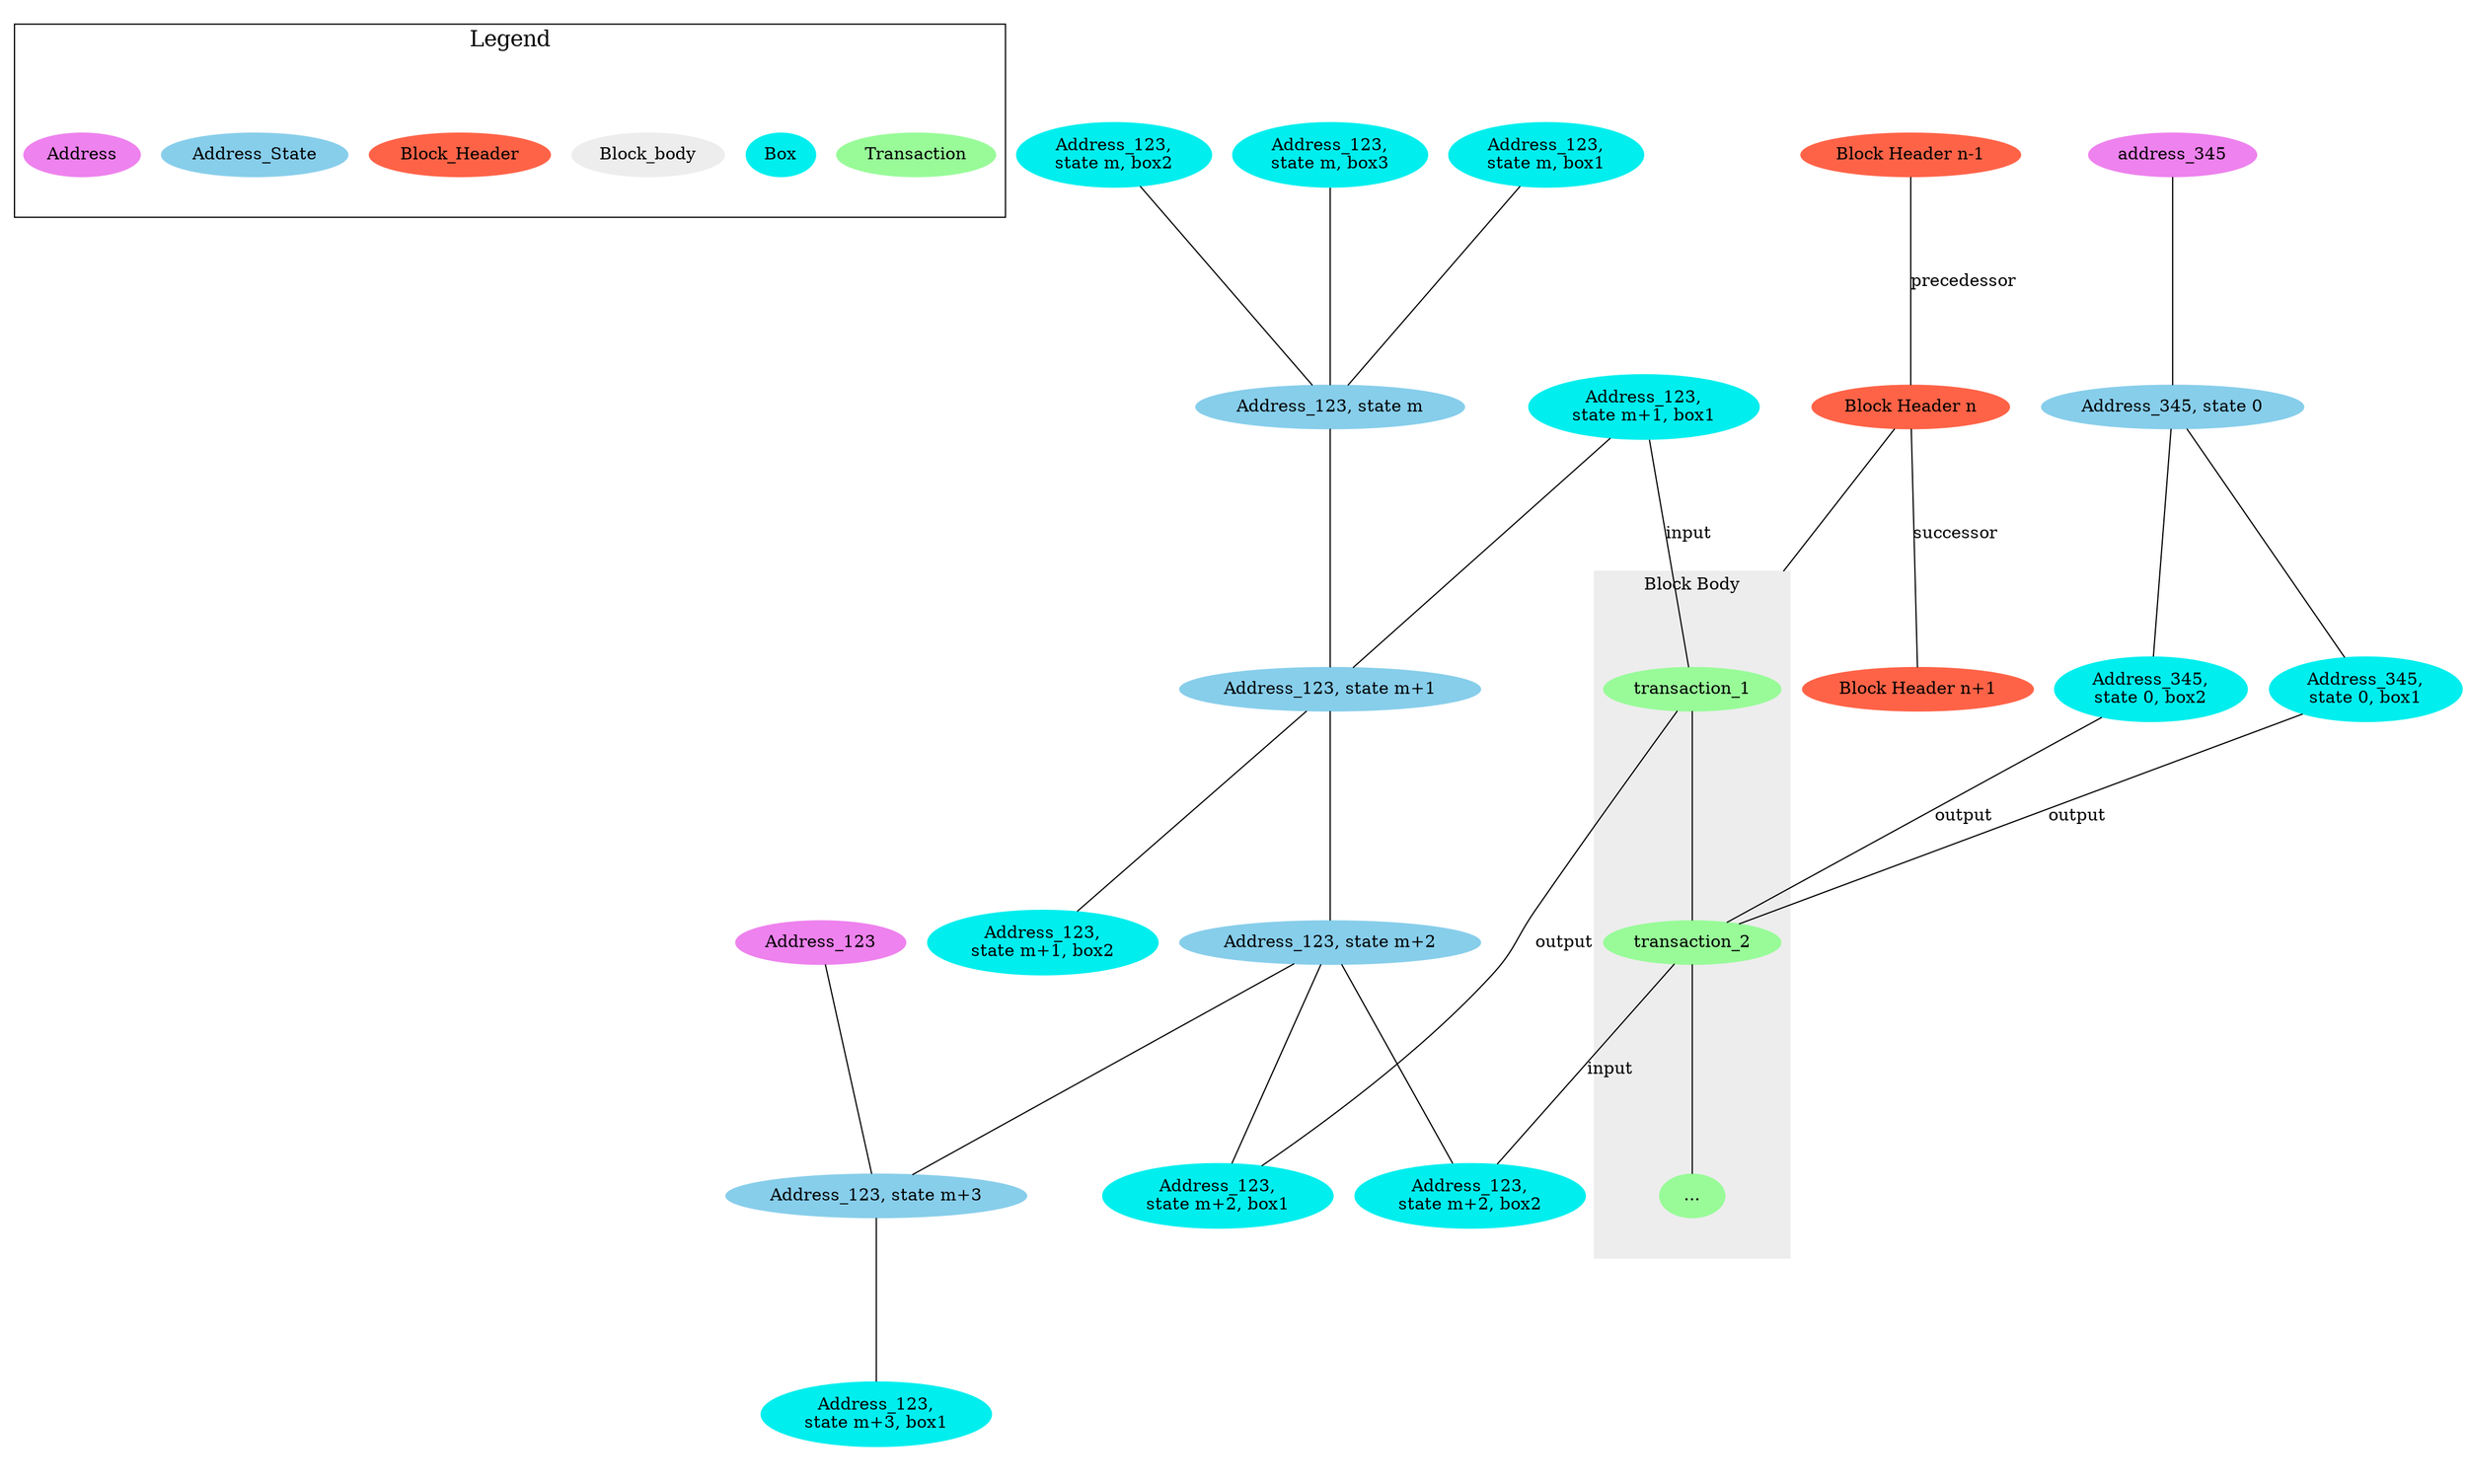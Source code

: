graph g {
  subgraph cluster_legend {
    label=Legend
    fontsize=18
    Transaction [color=palegreen, style=filled]
    Box [color=cyan2, style=filled]
    Block_body [color=gray93, style=filled]
    Block_Header [color=tomato, style=filled]
    Address_State [color=skyblue, style=filled]
    Address [color=violet, style=filled]
  }

  ratio= 0.6;
  compound=true;
  "Block Header n" [color=tomato, style=filled]
  "Block Header n-1" [color=tomato, style=filled]
  "Block Header n-1"
  "Block Header n-1" -- "Block Header n" [label = "precedessor"];
  "Block Header n" -- "Block Header n+1" [label = "successor"]
  "Block Header n"
  "Block Header n" -- transaction_1 [lhead=cluster0]
  "Block Header n+1" [color=tomato, style=filled]
  "Block Header n+1"

  subgraph cluster0 {
    label = "Block Body"
    color=gray93
    style=filled
    "..." [color=palegreen, style=filled]
    transaction_1 -- transaction_2 -- "...";
  }
  "Address_123,\nstate m, box1" [color=cyan2, style=filled]
  "Address_123,\nstate m, box2" [color=cyan2, style=filled]
  "Address_123,\nstate m, box3" [color=cyan2, style=filled]
  {"Address_123,\nstate m, box1" "Address_123,\nstate m, box2" "Address_123,\nstate m, box3"} -- "Address_123, state m"
  "Address_123, state m" [color=skyblue, style=filled]
  "Address_123, state m" -- "Address_123, state m+1"
  "Address_123, state m+1" [color=skyblue, style=filled]
  "Address_123,\nstate m+1, box1" [color=cyan2, style=filled]
  "Address_123,\nstate m+1, box2" [color=cyan2, style=filled]
  "Address_123,\nstate m+1, box1" -- "Address_123, state m+1"
  "Address_123, state m+1" -- "Address_123,\nstate m+1, box2"
  "Address_123,\nstate m+1, box1" -- transaction_1 [label="input"]
  "Address_123,\nstate m+2, box1" [color=cyan2, style=filled]
  "Address_123,\nstate m+2, box2" [color=cyan2, style=filled]
  "Address_123, state m+1" -- "Address_123, state m+2" -- {"Address_123,\nstate m+2, box1" "Address_123,\nstate m+2, box2"}
  transaction_1 [color=palegreen, style=filled]
  "Address_123, state m+2" [color=skyblue, style=filled]
  transaction_1 -- "Address_123,\nstate m+2, box1" [label = "output"]
  transaction_2 [color=palegreen, style=filled]
  transaction_2 -- "Address_123,\nstate m+2, box2" [label="input"]
  Address_123 [color=violet, style=filled]
  Address_123 -- "Address_123, state m+3"
  "Address_123, state m+3" [color=skyblue, style=filled]
  "Address_123, state m+2" -- "Address_123, state m+3"
  "Address_123, state m+3" -- "Address_123,\nstate m+3, box1"
  "Address_123,\nstate m+3, box1" [color=cyan2, style=filled]
  "Address_345, state 0" [color=skyblue, style=filled]
  "Address_345,\nstate 0, box1" -- transaction_2 [label="output"]
  "Address_345,\nstate 0, box2" -- transaction_2 [label="output"]
  "Address_345,\nstate 0, box1" [color=cyan2, style=filled]
  "Address_345,\nstate 0, box2" [color=cyan2, style=filled]
  "Address_345, state 0" -- {"Address_345,\nstate 0, box1" "Address_345,\nstate 0, box2"}
  "address_345" [color=violet, style=filled]
  "address_345" -- "Address_345, state 0"
}
